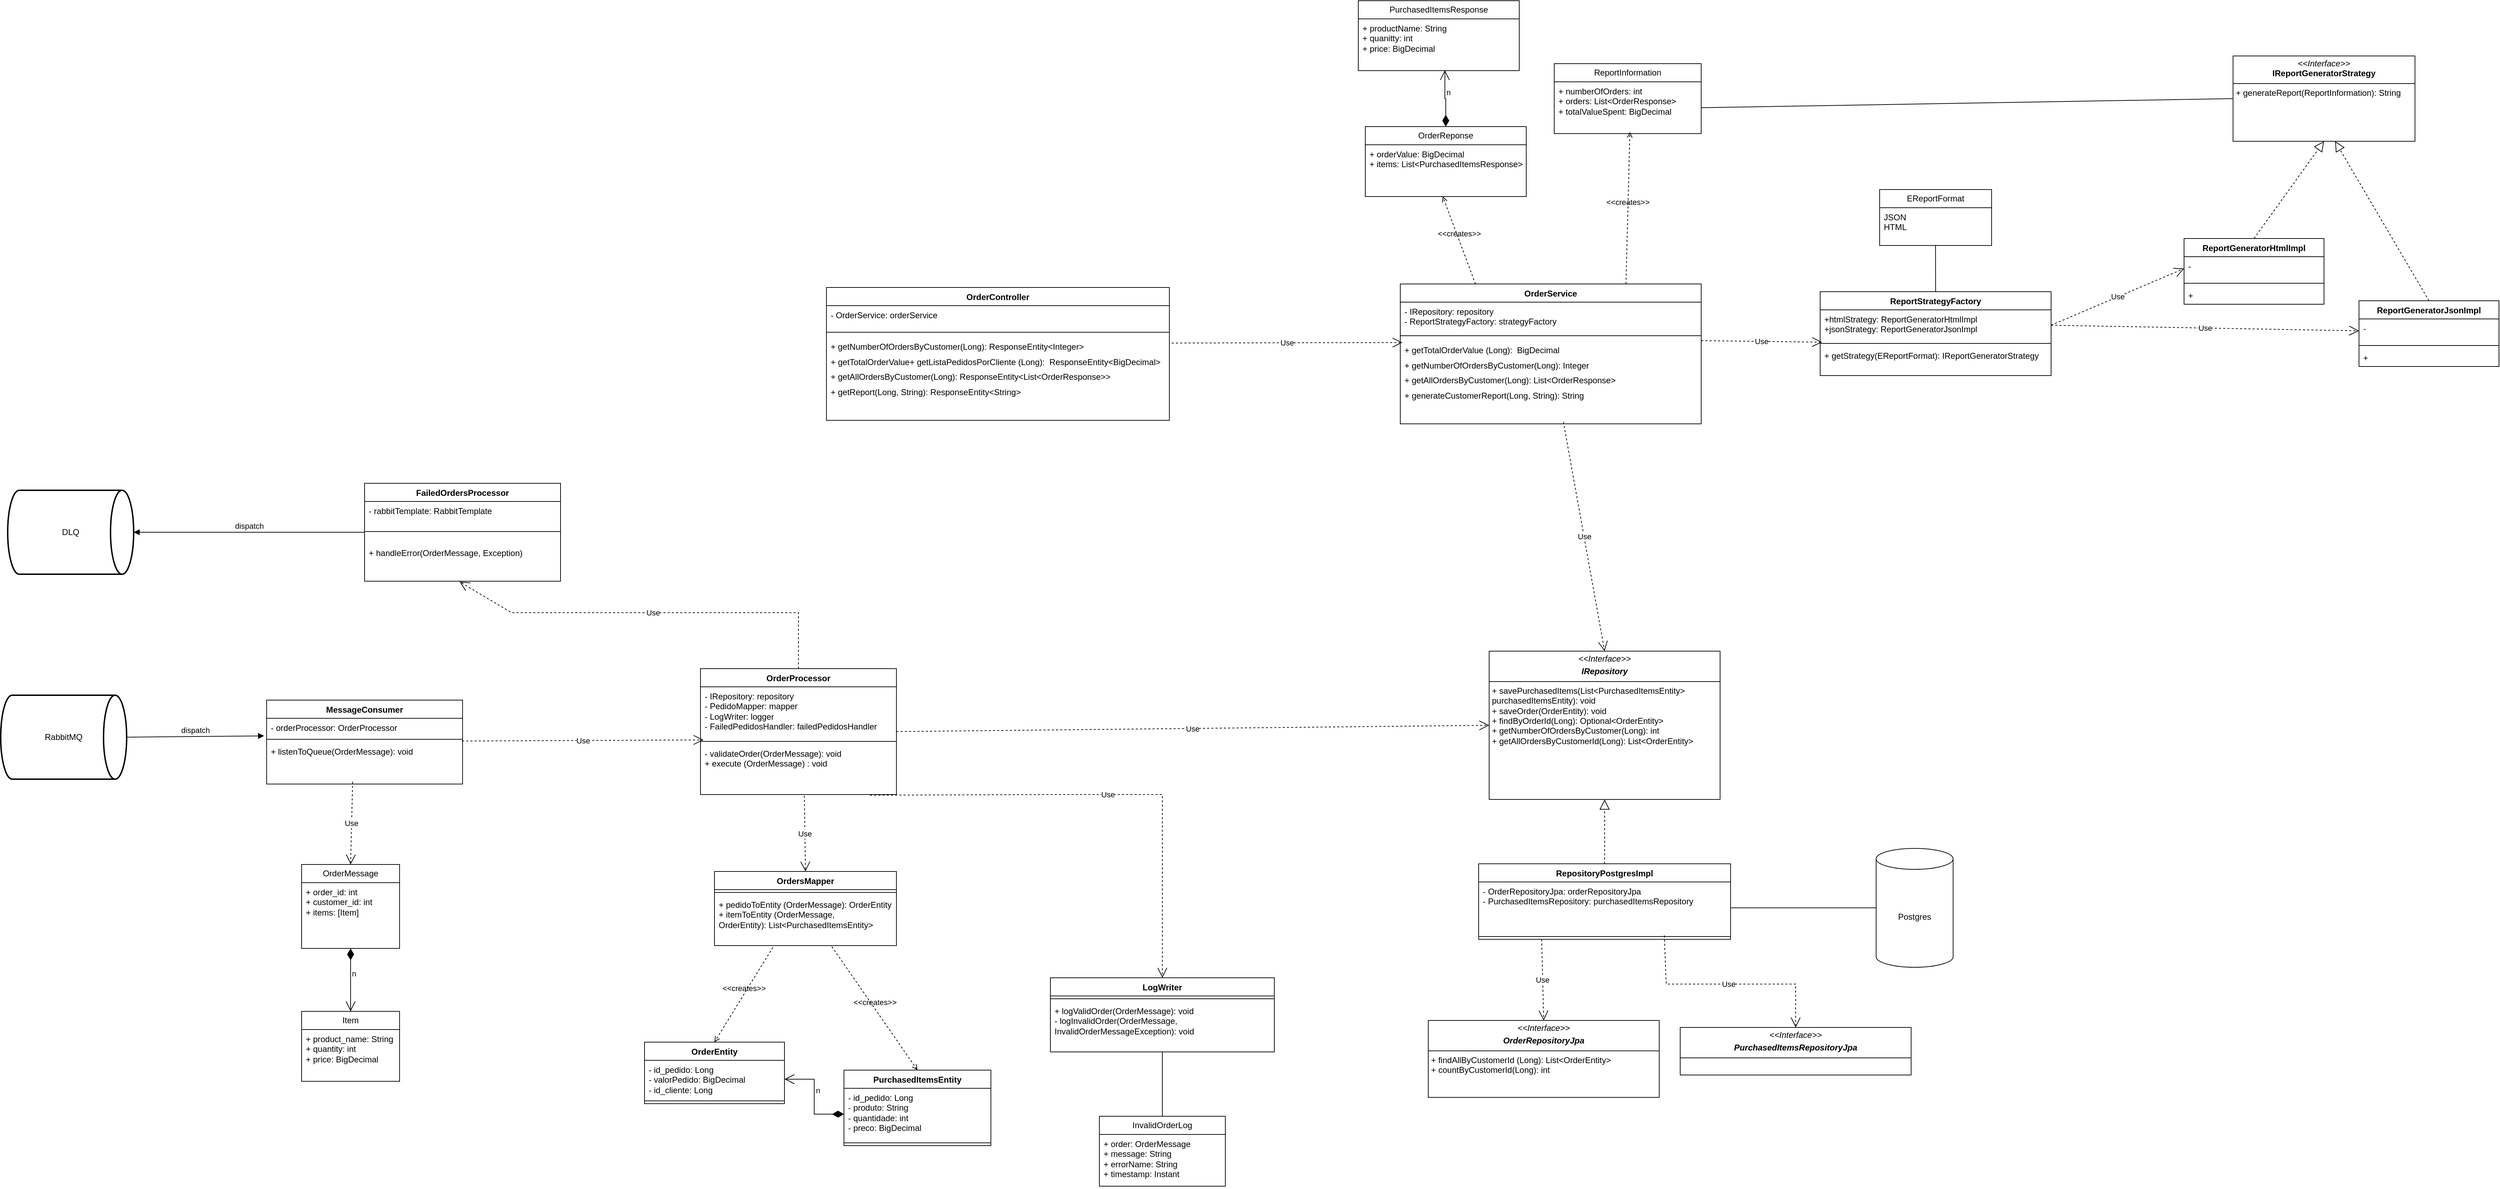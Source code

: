 <mxfile version="28.2.7">
  <diagram name="Page-1" id="ymwxbL_7wRg9WtKDLR_7">
    <mxGraphModel dx="2670" dy="2169" grid="1" gridSize="10" guides="1" tooltips="1" connect="1" arrows="1" fold="1" page="1" pageScale="1" pageWidth="850" pageHeight="1100" math="0" shadow="0">
      <root>
        <mxCell id="0" />
        <mxCell id="1" parent="0" />
        <mxCell id="J_4AB-iZqQTBYVZot05w-1" value="RabbitMQ" style="strokeWidth=2;html=1;shape=mxgraph.flowchart.direct_data;whiteSpace=wrap;" vertex="1" parent="1">
          <mxGeometry x="-230" y="103" width="180" height="120" as="geometry" />
        </mxCell>
        <mxCell id="J_4AB-iZqQTBYVZot05w-2" value="Postgres" style="shape=cylinder3;whiteSpace=wrap;html=1;boundedLbl=1;backgroundOutline=1;size=15;" vertex="1" parent="1">
          <mxGeometry x="2450" y="322" width="110" height="170" as="geometry" />
        </mxCell>
        <mxCell id="J_4AB-iZqQTBYVZot05w-3" value="MessageConsumer" style="swimlane;fontStyle=1;align=center;verticalAlign=top;childLayout=stackLayout;horizontal=1;startSize=26;horizontalStack=0;resizeParent=1;resizeParentMax=0;resizeLast=0;collapsible=1;marginBottom=0;whiteSpace=wrap;html=1;" vertex="1" parent="1">
          <mxGeometry x="150" y="110" width="280" height="120" as="geometry" />
        </mxCell>
        <mxCell id="J_4AB-iZqQTBYVZot05w-4" value="- orderProcessor: OrderProcessor" style="text;strokeColor=none;fillColor=none;align=left;verticalAlign=top;spacingLeft=4;spacingRight=4;overflow=hidden;rotatable=0;points=[[0,0.5],[1,0.5]];portConstraint=eastwest;whiteSpace=wrap;html=1;" vertex="1" parent="J_4AB-iZqQTBYVZot05w-3">
          <mxGeometry y="26" width="280" height="26" as="geometry" />
        </mxCell>
        <mxCell id="J_4AB-iZqQTBYVZot05w-5" value="" style="line;strokeWidth=1;fillColor=none;align=left;verticalAlign=middle;spacingTop=-1;spacingLeft=3;spacingRight=3;rotatable=0;labelPosition=right;points=[];portConstraint=eastwest;strokeColor=inherit;" vertex="1" parent="J_4AB-iZqQTBYVZot05w-3">
          <mxGeometry y="52" width="280" height="8" as="geometry" />
        </mxCell>
        <mxCell id="J_4AB-iZqQTBYVZot05w-6" value="&lt;div&gt;+ listenToQueue(Order&lt;span style=&quot;background-color: transparent; color: light-dark(rgb(0, 0, 0), rgb(255, 255, 255));&quot;&gt;Message&lt;/span&gt;&lt;span style=&quot;background-color: transparent; color: light-dark(rgb(0, 0, 0), rgb(255, 255, 255));&quot;&gt;): void&lt;/span&gt;&lt;/div&gt;" style="text;strokeColor=none;fillColor=none;align=left;verticalAlign=top;spacingLeft=4;spacingRight=4;overflow=hidden;rotatable=0;points=[[0,0.5],[1,0.5]];portConstraint=eastwest;whiteSpace=wrap;html=1;" vertex="1" parent="J_4AB-iZqQTBYVZot05w-3">
          <mxGeometry y="60" width="280" height="60" as="geometry" />
        </mxCell>
        <mxCell id="J_4AB-iZqQTBYVZot05w-7" value="OrderService" style="swimlane;fontStyle=1;align=center;verticalAlign=top;childLayout=stackLayout;horizontal=1;startSize=26;horizontalStack=0;resizeParent=1;resizeParentMax=0;resizeLast=0;collapsible=1;marginBottom=0;whiteSpace=wrap;html=1;" vertex="1" parent="1">
          <mxGeometry x="1770" y="-485" width="430" height="200" as="geometry" />
        </mxCell>
        <mxCell id="J_4AB-iZqQTBYVZot05w-8" value="- IRepository: repository&lt;div&gt;- ReportStrategyFactory: strategyFactory&lt;span style=&quot;background-color: transparent; color: light-dark(rgb(0, 0, 0), rgb(255, 255, 255));&quot;&gt;&amp;nbsp;&lt;/span&gt;&lt;/div&gt;" style="text;strokeColor=none;fillColor=none;align=left;verticalAlign=top;spacingLeft=4;spacingRight=4;overflow=hidden;rotatable=0;points=[[0,0.5],[1,0.5]];portConstraint=eastwest;whiteSpace=wrap;html=1;" vertex="1" parent="J_4AB-iZqQTBYVZot05w-7">
          <mxGeometry y="26" width="430" height="44" as="geometry" />
        </mxCell>
        <mxCell id="J_4AB-iZqQTBYVZot05w-9" value="" style="line;strokeWidth=1;fillColor=none;align=left;verticalAlign=middle;spacingTop=-1;spacingLeft=3;spacingRight=3;rotatable=0;labelPosition=right;points=[];portConstraint=eastwest;strokeColor=inherit;" vertex="1" parent="J_4AB-iZqQTBYVZot05w-7">
          <mxGeometry y="70" width="430" height="8" as="geometry" />
        </mxCell>
        <mxCell id="J_4AB-iZqQTBYVZot05w-10" value="&lt;div style=&quot;line-height: 180%;&quot;&gt;&lt;div&gt;&lt;span style=&quot;background-color: initial;&quot;&gt;+ getTotalOrderValue&amp;nbsp;&lt;/span&gt;&lt;span style=&quot;color: light-dark(rgb(0, 0, 0), rgb(255, 255, 255)); background-color: transparent;&quot;&gt;(Long):&amp;nbsp;&amp;nbsp;&lt;/span&gt;&lt;span style=&quot;background-color: initial;&quot;&gt;BigDecimal&lt;/span&gt;&lt;span style=&quot;background-color: initial;&quot;&gt;&lt;/span&gt;&lt;/div&gt;&lt;div&gt;&lt;span style=&quot;background-color: initial;&quot;&gt;+ getNumberOfOrdersByCustomer(Long):&amp;nbsp;&lt;/span&gt;&lt;span style=&quot;background-color: initial;&quot;&gt;Integer&lt;/span&gt;&lt;span style=&quot;background-color: initial;&quot;&gt;&amp;nbsp;&lt;/span&gt;&lt;/div&gt;&lt;div&gt;&lt;span style=&quot;background-color: initial;&quot;&gt;+&amp;nbsp;&lt;/span&gt;&lt;span style=&quot;background-color: initial;&quot;&gt;getAllOrdersByCustomer(Long):&amp;nbsp;&lt;/span&gt;&lt;span style=&quot;background-color: initial;&quot;&gt;List&amp;lt;OrderResponse&amp;gt;&lt;/span&gt;&lt;/div&gt;&lt;div&gt;&lt;span style=&quot;background-color: initial;&quot;&gt;+&amp;nbsp;&lt;/span&gt;&lt;span style=&quot;background-color: initial;&quot;&gt;generateCustomerReport(Long, String):&amp;nbsp;&lt;/span&gt;&lt;span style=&quot;background-color: initial;&quot;&gt;String&lt;/span&gt;&lt;span style=&quot;background-color: initial;&quot;&gt;&amp;nbsp;&lt;/span&gt;&lt;/div&gt;&lt;/div&gt;" style="text;strokeColor=none;fillColor=none;align=left;verticalAlign=top;spacingLeft=4;spacingRight=4;overflow=hidden;rotatable=0;points=[[0,0.5],[1,0.5]];portConstraint=eastwest;whiteSpace=wrap;html=1;" vertex="1" parent="J_4AB-iZqQTBYVZot05w-7">
          <mxGeometry y="78" width="430" height="122" as="geometry" />
        </mxCell>
        <mxCell id="J_4AB-iZqQTBYVZot05w-11" value="&lt;b style=&quot;color: light-dark(rgb(0, 0, 0), rgb(255, 255, 255)); background-color: transparent;&quot;&gt;ReportGeneratorHtml&lt;/b&gt;Impl" style="swimlane;fontStyle=1;align=center;verticalAlign=top;childLayout=stackLayout;horizontal=1;startSize=26;horizontalStack=0;resizeParent=1;resizeParentMax=0;resizeLast=0;collapsible=1;marginBottom=0;whiteSpace=wrap;html=1;" vertex="1" parent="1">
          <mxGeometry x="2890" y="-550" width="200" height="94" as="geometry" />
        </mxCell>
        <mxCell id="J_4AB-iZqQTBYVZot05w-12" value="-" style="text;strokeColor=none;fillColor=none;align=left;verticalAlign=top;spacingLeft=4;spacingRight=4;overflow=hidden;rotatable=0;points=[[0,0.5],[1,0.5]];portConstraint=eastwest;whiteSpace=wrap;html=1;" vertex="1" parent="J_4AB-iZqQTBYVZot05w-11">
          <mxGeometry y="26" width="200" height="34" as="geometry" />
        </mxCell>
        <mxCell id="J_4AB-iZqQTBYVZot05w-13" value="" style="line;strokeWidth=1;fillColor=none;align=left;verticalAlign=middle;spacingTop=-1;spacingLeft=3;spacingRight=3;rotatable=0;labelPosition=right;points=[];portConstraint=eastwest;strokeColor=inherit;" vertex="1" parent="J_4AB-iZqQTBYVZot05w-11">
          <mxGeometry y="60" width="200" height="8" as="geometry" />
        </mxCell>
        <mxCell id="J_4AB-iZqQTBYVZot05w-14" value="+&amp;nbsp;" style="text;strokeColor=none;fillColor=none;align=left;verticalAlign=top;spacingLeft=4;spacingRight=4;overflow=hidden;rotatable=0;points=[[0,0.5],[1,0.5]];portConstraint=eastwest;whiteSpace=wrap;html=1;" vertex="1" parent="J_4AB-iZqQTBYVZot05w-11">
          <mxGeometry y="68" width="200" height="26" as="geometry" />
        </mxCell>
        <mxCell id="J_4AB-iZqQTBYVZot05w-15" value="&lt;p style=&quot;margin:0px;margin-top:4px;text-align:center;&quot;&gt;&lt;i&gt;&amp;lt;&amp;lt;Interface&amp;gt;&amp;gt;&lt;/i&gt;&lt;br&gt;&lt;b&gt;I&lt;/b&gt;&lt;b style=&quot;background-color: transparent; color: light-dark(rgb(0, 0, 0), rgb(255, 255, 255));&quot;&gt;ReportGenerator&lt;/b&gt;&lt;b style=&quot;background-color: transparent; color: light-dark(rgb(0, 0, 0), rgb(255, 255, 255));&quot;&gt;Strategy&lt;/b&gt;&lt;/p&gt;&lt;hr size=&quot;1&quot; style=&quot;border-style:solid;&quot;&gt;&lt;p style=&quot;margin:0px;margin-left:4px;&quot;&gt;&lt;/p&gt;&lt;p style=&quot;margin:0px;margin-left:4px;&quot;&gt;+ generateReport(ReportInformation): String&lt;br&gt;&lt;/p&gt;" style="verticalAlign=top;align=left;overflow=fill;html=1;whiteSpace=wrap;" vertex="1" parent="1">
          <mxGeometry x="2960" y="-811" width="260" height="122" as="geometry" />
        </mxCell>
        <mxCell id="J_4AB-iZqQTBYVZot05w-16" value="&lt;span style=&quot;text-align: left;&quot;&gt;OrderMessage&lt;/span&gt;" style="swimlane;fontStyle=0;childLayout=stackLayout;horizontal=1;startSize=26;fillColor=none;horizontalStack=0;resizeParent=1;resizeParentMax=0;resizeLast=0;collapsible=1;marginBottom=0;whiteSpace=wrap;html=1;" vertex="1" parent="1">
          <mxGeometry x="200" y="345" width="140" height="120" as="geometry" />
        </mxCell>
        <mxCell id="J_4AB-iZqQTBYVZot05w-17" value="+ order_id: int&lt;div&gt;+ customer_id: int&lt;/div&gt;&lt;div&gt;+ items: [Item]&lt;/div&gt;" style="text;strokeColor=none;fillColor=none;align=left;verticalAlign=top;spacingLeft=4;spacingRight=4;overflow=hidden;rotatable=0;points=[[0,0.5],[1,0.5]];portConstraint=eastwest;whiteSpace=wrap;html=1;" vertex="1" parent="J_4AB-iZqQTBYVZot05w-16">
          <mxGeometry y="26" width="140" height="94" as="geometry" />
        </mxCell>
        <mxCell id="J_4AB-iZqQTBYVZot05w-18" value="Item" style="swimlane;fontStyle=0;childLayout=stackLayout;horizontal=1;startSize=26;fillColor=none;horizontalStack=0;resizeParent=1;resizeParentMax=0;resizeLast=0;collapsible=1;marginBottom=0;whiteSpace=wrap;html=1;" vertex="1" parent="1">
          <mxGeometry x="200" y="555" width="140" height="100" as="geometry" />
        </mxCell>
        <mxCell id="J_4AB-iZqQTBYVZot05w-19" value="+ product_name: String&lt;div&gt;+ quantity: int&lt;/div&gt;&lt;div&gt;+ price: BigDecimal&lt;/div&gt;" style="text;strokeColor=none;fillColor=none;align=left;verticalAlign=top;spacingLeft=4;spacingRight=4;overflow=hidden;rotatable=0;points=[[0,0.5],[1,0.5]];portConstraint=eastwest;whiteSpace=wrap;html=1;" vertex="1" parent="J_4AB-iZqQTBYVZot05w-18">
          <mxGeometry y="26" width="140" height="74" as="geometry" />
        </mxCell>
        <mxCell id="J_4AB-iZqQTBYVZot05w-20" value="n" style="endArrow=open;html=1;endSize=12;startArrow=diamondThin;startSize=14;startFill=1;align=left;verticalAlign=bottom;rounded=0;entryX=0.5;entryY=0;entryDx=0;entryDy=0;" edge="1" parent="1" source="J_4AB-iZqQTBYVZot05w-17" target="J_4AB-iZqQTBYVZot05w-18">
          <mxGeometry relative="1" as="geometry">
            <mxPoint x="-30" y="385" as="sourcePoint" />
            <mxPoint x="130" y="385" as="targetPoint" />
          </mxGeometry>
        </mxCell>
        <mxCell id="J_4AB-iZqQTBYVZot05w-21" value="dispatch" style="html=1;verticalAlign=bottom;endArrow=block;curved=0;rounded=0;exitX=1;exitY=0.5;exitDx=0;exitDy=0;exitPerimeter=0;entryX=-0.013;entryY=0.966;entryDx=0;entryDy=0;entryPerimeter=0;" edge="1" parent="1" source="J_4AB-iZqQTBYVZot05w-1" target="J_4AB-iZqQTBYVZot05w-4">
          <mxGeometry width="80" relative="1" as="geometry">
            <mxPoint x="50" y="165" as="sourcePoint" />
            <mxPoint x="130" y="165" as="targetPoint" />
          </mxGeometry>
        </mxCell>
        <mxCell id="J_4AB-iZqQTBYVZot05w-22" value="Use" style="endArrow=open;endSize=12;dashed=1;html=1;rounded=0;exitX=0.439;exitY=0.942;exitDx=0;exitDy=0;exitPerimeter=0;entryX=0.5;entryY=0;entryDx=0;entryDy=0;" edge="1" parent="1" source="J_4AB-iZqQTBYVZot05w-6" target="J_4AB-iZqQTBYVZot05w-16">
          <mxGeometry width="160" relative="1" as="geometry">
            <mxPoint x="290" y="275" as="sourcePoint" />
            <mxPoint x="450" y="275" as="targetPoint" />
          </mxGeometry>
        </mxCell>
        <mxCell id="J_4AB-iZqQTBYVZot05w-23" value="OrderProcessor" style="swimlane;fontStyle=1;align=center;verticalAlign=top;childLayout=stackLayout;horizontal=1;startSize=26;horizontalStack=0;resizeParent=1;resizeParentMax=0;resizeLast=0;collapsible=1;marginBottom=0;whiteSpace=wrap;html=1;" vertex="1" parent="1">
          <mxGeometry x="770" y="65" width="280" height="180" as="geometry" />
        </mxCell>
        <mxCell id="J_4AB-iZqQTBYVZot05w-24" value="- IRepository: repository&lt;div&gt;- PedidoMapper: mapper&lt;/div&gt;&lt;div&gt;- LogWriter: logger&lt;/div&gt;&lt;div&gt;-&amp;nbsp;&lt;span style=&quot;text-align: center; background-color: transparent; color: light-dark(rgb(0, 0, 0), rgb(255, 255, 255));&quot;&gt;FailedPedidosHandler: f&lt;/span&gt;&lt;span style=&quot;text-align: center; background-color: transparent; color: light-dark(rgb(0, 0, 0), rgb(255, 255, 255));&quot;&gt;ailedPedidosHandler&lt;/span&gt;&lt;/div&gt;" style="text;strokeColor=none;fillColor=none;align=left;verticalAlign=top;spacingLeft=4;spacingRight=4;overflow=hidden;rotatable=0;points=[[0,0.5],[1,0.5]];portConstraint=eastwest;whiteSpace=wrap;html=1;" vertex="1" parent="J_4AB-iZqQTBYVZot05w-23">
          <mxGeometry y="26" width="280" height="74" as="geometry" />
        </mxCell>
        <mxCell id="J_4AB-iZqQTBYVZot05w-25" value="" style="line;strokeWidth=1;fillColor=none;align=left;verticalAlign=middle;spacingTop=-1;spacingLeft=3;spacingRight=3;rotatable=0;labelPosition=right;points=[];portConstraint=eastwest;strokeColor=inherit;" vertex="1" parent="J_4AB-iZqQTBYVZot05w-23">
          <mxGeometry y="100" width="280" height="8" as="geometry" />
        </mxCell>
        <mxCell id="J_4AB-iZqQTBYVZot05w-26" value="&lt;div&gt;&lt;span style=&quot;background-color: initial;&quot;&gt;- validateOrder(OrderMessage): void&lt;/span&gt;&lt;/div&gt;&lt;div&gt;&lt;span style=&quot;background-color: initial;&quot;&gt;+ execute (&lt;/span&gt;Order&lt;span style=&quot;color: light-dark(rgb(0, 0, 0), rgb(255, 255, 255)); background-color: transparent;&quot;&gt;Message&lt;/span&gt;&lt;span style=&quot;background-color: initial;&quot;&gt;) : void&lt;/span&gt;&lt;br&gt;&lt;/div&gt;" style="text;strokeColor=none;fillColor=none;align=left;verticalAlign=top;spacingLeft=4;spacingRight=4;overflow=hidden;rotatable=0;points=[[0,0.5],[1,0.5]];portConstraint=eastwest;whiteSpace=wrap;html=1;" vertex="1" parent="J_4AB-iZqQTBYVZot05w-23">
          <mxGeometry y="108" width="280" height="72" as="geometry" />
        </mxCell>
        <mxCell id="J_4AB-iZqQTBYVZot05w-27" value="Use" style="endArrow=open;endSize=12;dashed=1;html=1;rounded=0;exitX=0.997;exitY=-0.025;exitDx=0;exitDy=0;exitPerimeter=0;entryX=0.015;entryY=0.239;entryDx=0;entryDy=0;entryPerimeter=0;" edge="1" parent="1" source="J_4AB-iZqQTBYVZot05w-6" target="J_4AB-iZqQTBYVZot05w-25">
          <mxGeometry width="160" relative="1" as="geometry">
            <mxPoint x="670" y="175" as="sourcePoint" />
            <mxPoint x="820" y="175" as="targetPoint" />
          </mxGeometry>
        </mxCell>
        <mxCell id="J_4AB-iZqQTBYVZot05w-28" value="" style="endArrow=none;html=1;rounded=0;exitX=1;exitY=0.5;exitDx=0;exitDy=0;entryX=0;entryY=0.5;entryDx=0;entryDy=0;entryPerimeter=0;" edge="1" parent="1" source="J_4AB-iZqQTBYVZot05w-32" target="J_4AB-iZqQTBYVZot05w-2">
          <mxGeometry width="50" height="50" relative="1" as="geometry">
            <mxPoint x="2227.0" y="406" as="sourcePoint" />
            <mxPoint x="2190" y="396" as="targetPoint" />
          </mxGeometry>
        </mxCell>
        <mxCell id="J_4AB-iZqQTBYVZot05w-29" value="Use" style="endArrow=open;endSize=12;dashed=1;html=1;rounded=0;exitX=1;exitY=0.5;exitDx=0;exitDy=0;entryX=0;entryY=0.5;entryDx=0;entryDy=0;" edge="1" parent="1" source="J_4AB-iZqQTBYVZot05w-23" target="J_4AB-iZqQTBYVZot05w-76">
          <mxGeometry width="160" relative="1" as="geometry">
            <mxPoint x="1070" y="251.632" as="sourcePoint" />
            <mxPoint x="1290" y="270" as="targetPoint" />
          </mxGeometry>
        </mxCell>
        <mxCell id="J_4AB-iZqQTBYVZot05w-30" value="" style="endArrow=block;dashed=1;endFill=0;endSize=12;html=1;rounded=0;exitX=0.5;exitY=0;exitDx=0;exitDy=0;entryX=0.5;entryY=1;entryDx=0;entryDy=0;" edge="1" parent="1" source="J_4AB-iZqQTBYVZot05w-31" target="J_4AB-iZqQTBYVZot05w-76">
          <mxGeometry width="160" relative="1" as="geometry">
            <mxPoint x="2030" y="266" as="sourcePoint" />
            <mxPoint x="2190" y="266" as="targetPoint" />
          </mxGeometry>
        </mxCell>
        <mxCell id="J_4AB-iZqQTBYVZot05w-31" value="RepositoryPostgresImpl" style="swimlane;fontStyle=1;align=center;verticalAlign=top;childLayout=stackLayout;horizontal=1;startSize=26;horizontalStack=0;resizeParent=1;resizeParentMax=0;resizeLast=0;collapsible=1;marginBottom=0;whiteSpace=wrap;html=1;" vertex="1" parent="1">
          <mxGeometry x="1882" y="344" width="360" height="108" as="geometry" />
        </mxCell>
        <mxCell id="J_4AB-iZqQTBYVZot05w-32" value="- OrderRepositoryJpa: orderRepositoryJpa&lt;div&gt;- PurchasedItemsRepository: p&lt;span style=&quot;background-color: initial;&quot;&gt;urchasedItemsRepository&lt;/span&gt;&lt;/div&gt;" style="text;strokeColor=none;fillColor=none;align=left;verticalAlign=top;spacingLeft=4;spacingRight=4;overflow=hidden;rotatable=0;points=[[0,0.5],[1,0.5]];portConstraint=eastwest;whiteSpace=wrap;html=1;" vertex="1" parent="J_4AB-iZqQTBYVZot05w-31">
          <mxGeometry y="26" width="360" height="74" as="geometry" />
        </mxCell>
        <mxCell id="J_4AB-iZqQTBYVZot05w-33" value="" style="line;strokeWidth=1;fillColor=none;align=left;verticalAlign=middle;spacingTop=-1;spacingLeft=3;spacingRight=3;rotatable=0;labelPosition=right;points=[];portConstraint=eastwest;strokeColor=inherit;" vertex="1" parent="J_4AB-iZqQTBYVZot05w-31">
          <mxGeometry y="100" width="360" height="8" as="geometry" />
        </mxCell>
        <mxCell id="J_4AB-iZqQTBYVZot05w-34" value="OrderEntity" style="swimlane;fontStyle=1;align=center;verticalAlign=top;childLayout=stackLayout;horizontal=1;startSize=26;horizontalStack=0;resizeParent=1;resizeParentMax=0;resizeLast=0;collapsible=1;marginBottom=0;whiteSpace=wrap;html=1;" vertex="1" parent="1">
          <mxGeometry x="690" y="599" width="200" height="88" as="geometry" />
        </mxCell>
        <mxCell id="J_4AB-iZqQTBYVZot05w-35" value="- id_pedido: Long&lt;div&gt;- valorPedido: BigDecimal&lt;/div&gt;&lt;div&gt;- id_cliente: Long&amp;nbsp;&lt;/div&gt;" style="text;strokeColor=none;fillColor=none;align=left;verticalAlign=top;spacingLeft=4;spacingRight=4;overflow=hidden;rotatable=0;points=[[0,0.5],[1,0.5]];portConstraint=eastwest;whiteSpace=wrap;html=1;" vertex="1" parent="J_4AB-iZqQTBYVZot05w-34">
          <mxGeometry y="26" width="200" height="54" as="geometry" />
        </mxCell>
        <mxCell id="J_4AB-iZqQTBYVZot05w-36" value="" style="line;strokeWidth=1;fillColor=none;align=left;verticalAlign=middle;spacingTop=-1;spacingLeft=3;spacingRight=3;rotatable=0;labelPosition=right;points=[];portConstraint=eastwest;strokeColor=inherit;" vertex="1" parent="J_4AB-iZqQTBYVZot05w-34">
          <mxGeometry y="80" width="200" height="8" as="geometry" />
        </mxCell>
        <mxCell id="J_4AB-iZqQTBYVZot05w-37" value="PurchasedItemsEntity" style="swimlane;fontStyle=1;align=center;verticalAlign=top;childLayout=stackLayout;horizontal=1;startSize=26;horizontalStack=0;resizeParent=1;resizeParentMax=0;resizeLast=0;collapsible=1;marginBottom=0;whiteSpace=wrap;html=1;" vertex="1" parent="1">
          <mxGeometry x="975" y="639" width="210" height="108" as="geometry" />
        </mxCell>
        <mxCell id="J_4AB-iZqQTBYVZot05w-38" value="- id_pedido: Long&lt;div&gt;- produto: String&lt;/div&gt;&lt;div&gt;- quantidade: int&lt;/div&gt;&lt;div&gt;- preco: BigDecimal&lt;/div&gt;" style="text;strokeColor=none;fillColor=none;align=left;verticalAlign=top;spacingLeft=4;spacingRight=4;overflow=hidden;rotatable=0;points=[[0,0.5],[1,0.5]];portConstraint=eastwest;whiteSpace=wrap;html=1;" vertex="1" parent="J_4AB-iZqQTBYVZot05w-37">
          <mxGeometry y="26" width="210" height="74" as="geometry" />
        </mxCell>
        <mxCell id="J_4AB-iZqQTBYVZot05w-39" value="" style="line;strokeWidth=1;fillColor=none;align=left;verticalAlign=middle;spacingTop=-1;spacingLeft=3;spacingRight=3;rotatable=0;labelPosition=right;points=[];portConstraint=eastwest;strokeColor=inherit;" vertex="1" parent="J_4AB-iZqQTBYVZot05w-37">
          <mxGeometry y="100" width="210" height="8" as="geometry" />
        </mxCell>
        <mxCell id="J_4AB-iZqQTBYVZot05w-40" value="OrderController" style="swimlane;fontStyle=1;align=center;verticalAlign=top;childLayout=stackLayout;horizontal=1;startSize=26;horizontalStack=0;resizeParent=1;resizeParentMax=0;resizeLast=0;collapsible=1;marginBottom=0;whiteSpace=wrap;html=1;" vertex="1" parent="1">
          <mxGeometry x="950" y="-480" width="490" height="190" as="geometry" />
        </mxCell>
        <mxCell id="J_4AB-iZqQTBYVZot05w-41" value="- OrderService: orderService" style="text;strokeColor=none;fillColor=none;align=left;verticalAlign=top;spacingLeft=4;spacingRight=4;overflow=hidden;rotatable=0;points=[[0,0.5],[1,0.5]];portConstraint=eastwest;whiteSpace=wrap;html=1;" vertex="1" parent="J_4AB-iZqQTBYVZot05w-40">
          <mxGeometry y="26" width="490" height="34" as="geometry" />
        </mxCell>
        <mxCell id="J_4AB-iZqQTBYVZot05w-42" value="" style="line;strokeWidth=1;fillColor=none;align=left;verticalAlign=middle;spacingTop=-1;spacingLeft=3;spacingRight=3;rotatable=0;labelPosition=right;points=[];portConstraint=eastwest;strokeColor=inherit;" vertex="1" parent="J_4AB-iZqQTBYVZot05w-40">
          <mxGeometry y="60" width="490" height="8" as="geometry" />
        </mxCell>
        <mxCell id="J_4AB-iZqQTBYVZot05w-43" value="&lt;div style=&quot;line-height: 180%;&quot;&gt;&lt;div&gt;&lt;span style=&quot;background-color: initial;&quot;&gt;+ getNumberOfOrdersByCustomer(Long):&amp;nbsp;&lt;/span&gt;&lt;span style=&quot;background-color: initial;&quot;&gt;ResponseEntity&amp;lt;Integer&amp;gt;&lt;/span&gt;&lt;span style=&quot;background-color: initial;&quot;&gt;&amp;nbsp;&lt;/span&gt;&lt;/div&gt;&lt;div&gt;&lt;span style=&quot;background-color: initial;&quot;&gt;+ getTotalOrderValue&lt;/span&gt;&lt;span style=&quot;background-color: transparent; color: light-dark(rgb(0, 0, 0), rgb(255, 255, 255));&quot;&gt;+ get&lt;/span&gt;&lt;span style=&quot;background-color: transparent; color: light-dark(rgb(0, 0, 0), rgb(255, 255, 255));&quot;&gt;ListaPedidosPorCliente (Long):&amp;nbsp;&amp;nbsp;&lt;/span&gt;&lt;span style=&quot;background-color: initial;&quot;&gt;ResponseEntity&amp;lt;BigDecimal&amp;gt;&lt;/span&gt;&lt;span style=&quot;background-color: initial;&quot;&gt;&amp;nbsp;&lt;/span&gt;&lt;br&gt;&lt;/div&gt;&lt;div&gt;&lt;span style=&quot;background-color: initial;&quot;&gt;+&amp;nbsp;&lt;/span&gt;&lt;span style=&quot;background-color: initial;&quot;&gt;getAllOrdersByCustomer(Long):&amp;nbsp;&lt;/span&gt;&lt;span style=&quot;background-color: initial;&quot;&gt;ResponseEntity&amp;lt;List&amp;lt;OrderResponse&amp;gt;&amp;gt;&lt;/span&gt;&lt;/div&gt;&lt;div&gt;&lt;span style=&quot;background-color: initial;&quot;&gt;+&amp;nbsp;&lt;/span&gt;&lt;span style=&quot;background-color: initial;&quot;&gt;getReport(Long, String):&amp;nbsp;&lt;/span&gt;&lt;span style=&quot;background-color: initial;&quot;&gt;ResponseEntity&amp;lt;String&amp;gt;&lt;/span&gt;&lt;span style=&quot;background-color: initial;&quot;&gt;&amp;nbsp;&lt;/span&gt;&lt;/div&gt;&lt;/div&gt;" style="text;strokeColor=none;fillColor=none;align=left;verticalAlign=top;spacingLeft=4;spacingRight=4;overflow=hidden;rotatable=0;points=[[0,0.5],[1,0.5]];portConstraint=eastwest;whiteSpace=wrap;html=1;" vertex="1" parent="J_4AB-iZqQTBYVZot05w-40">
          <mxGeometry y="68" width="490" height="122" as="geometry" />
        </mxCell>
        <mxCell id="J_4AB-iZqQTBYVZot05w-44" value="Use" style="endArrow=open;endSize=12;dashed=1;html=1;rounded=0;exitX=0.542;exitY=0.976;exitDx=0;exitDy=0;exitPerimeter=0;entryX=0.5;entryY=0;entryDx=0;entryDy=0;" edge="1" parent="1" source="J_4AB-iZqQTBYVZot05w-10" target="J_4AB-iZqQTBYVZot05w-76">
          <mxGeometry width="160" relative="1" as="geometry">
            <mxPoint x="1880" y="-63" as="sourcePoint" />
            <mxPoint x="2580" y="550" as="targetPoint" />
          </mxGeometry>
        </mxCell>
        <mxCell id="J_4AB-iZqQTBYVZot05w-45" value="OrderReponse" style="swimlane;fontStyle=0;childLayout=stackLayout;horizontal=1;startSize=26;fillColor=none;horizontalStack=0;resizeParent=1;resizeParentMax=0;resizeLast=0;collapsible=1;marginBottom=0;whiteSpace=wrap;html=1;" vertex="1" parent="1">
          <mxGeometry x="1720" y="-710" width="230" height="100" as="geometry" />
        </mxCell>
        <mxCell id="J_4AB-iZqQTBYVZot05w-46" value="&lt;div&gt;+ orderValue: BigDecimal&lt;/div&gt;&lt;div&gt;+ items: List&amp;lt;PurchasedItemsResponse&amp;gt;&lt;/div&gt;" style="text;strokeColor=none;fillColor=none;align=left;verticalAlign=top;spacingLeft=4;spacingRight=4;overflow=hidden;rotatable=0;points=[[0,0.5],[1,0.5]];portConstraint=eastwest;whiteSpace=wrap;html=1;" vertex="1" parent="J_4AB-iZqQTBYVZot05w-45">
          <mxGeometry y="26" width="230" height="74" as="geometry" />
        </mxCell>
        <mxCell id="J_4AB-iZqQTBYVZot05w-47" value="" style="endArrow=block;dashed=1;endFill=0;endSize=12;html=1;rounded=0;exitX=0.5;exitY=0;exitDx=0;exitDy=0;entryX=0.5;entryY=1;entryDx=0;entryDy=0;" edge="1" parent="1" source="J_4AB-iZqQTBYVZot05w-11" target="J_4AB-iZqQTBYVZot05w-15">
          <mxGeometry width="160" relative="1" as="geometry">
            <mxPoint x="2510" y="-169" as="sourcePoint" />
            <mxPoint x="2510" y="-259" as="targetPoint" />
          </mxGeometry>
        </mxCell>
        <mxCell id="J_4AB-iZqQTBYVZot05w-48" value="&lt;b style=&quot;color: light-dark(rgb(0, 0, 0), rgb(255, 255, 255)); background-color: transparent;&quot;&gt;ReportGenerator&lt;/b&gt;JsonImpl" style="swimlane;fontStyle=1;align=center;verticalAlign=top;childLayout=stackLayout;horizontal=1;startSize=26;horizontalStack=0;resizeParent=1;resizeParentMax=0;resizeLast=0;collapsible=1;marginBottom=0;whiteSpace=wrap;html=1;" vertex="1" parent="1">
          <mxGeometry x="3140" y="-461" width="200" height="94" as="geometry" />
        </mxCell>
        <mxCell id="J_4AB-iZqQTBYVZot05w-49" value="-" style="text;strokeColor=none;fillColor=none;align=left;verticalAlign=top;spacingLeft=4;spacingRight=4;overflow=hidden;rotatable=0;points=[[0,0.5],[1,0.5]];portConstraint=eastwest;whiteSpace=wrap;html=1;" vertex="1" parent="J_4AB-iZqQTBYVZot05w-48">
          <mxGeometry y="26" width="200" height="34" as="geometry" />
        </mxCell>
        <mxCell id="J_4AB-iZqQTBYVZot05w-50" value="" style="line;strokeWidth=1;fillColor=none;align=left;verticalAlign=middle;spacingTop=-1;spacingLeft=3;spacingRight=3;rotatable=0;labelPosition=right;points=[];portConstraint=eastwest;strokeColor=inherit;" vertex="1" parent="J_4AB-iZqQTBYVZot05w-48">
          <mxGeometry y="60" width="200" height="8" as="geometry" />
        </mxCell>
        <mxCell id="J_4AB-iZqQTBYVZot05w-51" value="+&amp;nbsp;" style="text;strokeColor=none;fillColor=none;align=left;verticalAlign=top;spacingLeft=4;spacingRight=4;overflow=hidden;rotatable=0;points=[[0,0.5],[1,0.5]];portConstraint=eastwest;whiteSpace=wrap;html=1;" vertex="1" parent="J_4AB-iZqQTBYVZot05w-48">
          <mxGeometry y="68" width="200" height="26" as="geometry" />
        </mxCell>
        <mxCell id="J_4AB-iZqQTBYVZot05w-52" value="" style="endArrow=block;dashed=1;endFill=0;endSize=12;html=1;rounded=0;exitX=0.5;exitY=0;exitDx=0;exitDy=0;entryX=0.561;entryY=1;entryDx=0;entryDy=0;entryPerimeter=0;" edge="1" parent="1" source="J_4AB-iZqQTBYVZot05w-48" target="J_4AB-iZqQTBYVZot05w-15">
          <mxGeometry width="160" relative="1" as="geometry">
            <mxPoint x="3085" y="-501" as="sourcePoint" />
            <mxPoint x="3080" y="-629" as="targetPoint" />
          </mxGeometry>
        </mxCell>
        <mxCell id="J_4AB-iZqQTBYVZot05w-53" value="Use" style="endArrow=open;endSize=12;dashed=1;html=1;rounded=0;entryX=0.007;entryY=0.047;entryDx=0;entryDy=0;exitX=1.007;exitY=0.094;exitDx=0;exitDy=0;exitPerimeter=0;entryPerimeter=0;" edge="1" parent="1" source="J_4AB-iZqQTBYVZot05w-43" target="J_4AB-iZqQTBYVZot05w-10">
          <mxGeometry width="160" relative="1" as="geometry">
            <mxPoint x="1018.74" y="-85.296" as="sourcePoint" />
            <mxPoint x="1930" y="-110" as="targetPoint" />
          </mxGeometry>
        </mxCell>
        <mxCell id="J_4AB-iZqQTBYVZot05w-54" value="&amp;lt;&amp;lt;creates&amp;gt;&amp;gt;" style="endArrow=open;html=1;rounded=0;align=center;verticalAlign=bottom;dashed=1;endFill=0;labelBackgroundColor=none;entryX=0.5;entryY=0;entryDx=0;entryDy=0;exitX=0.645;exitY=1.02;exitDx=0;exitDy=0;exitPerimeter=0;" edge="1" parent="1" source="J_4AB-iZqQTBYVZot05w-63" target="J_4AB-iZqQTBYVZot05w-37">
          <mxGeometry relative="1" as="geometry">
            <mxPoint x="800" y="199" as="sourcePoint" />
            <mxPoint x="850" y="342" as="targetPoint" />
            <Array as="points" />
          </mxGeometry>
        </mxCell>
        <mxCell id="J_4AB-iZqQTBYVZot05w-55" value="" style="resizable=0;html=1;align=center;verticalAlign=top;labelBackgroundColor=none;" connectable="0" vertex="1" parent="J_4AB-iZqQTBYVZot05w-54">
          <mxGeometry relative="1" as="geometry" />
        </mxCell>
        <mxCell id="J_4AB-iZqQTBYVZot05w-56" value="&amp;lt;&amp;lt;creates&amp;gt;&amp;gt;" style="endArrow=open;html=1;rounded=0;align=center;verticalAlign=bottom;dashed=1;endFill=0;labelBackgroundColor=none;entryX=0.5;entryY=0;entryDx=0;entryDy=0;exitX=0.321;exitY=1.035;exitDx=0;exitDy=0;exitPerimeter=0;" edge="1" parent="1" source="J_4AB-iZqQTBYVZot05w-63" target="J_4AB-iZqQTBYVZot05w-34">
          <mxGeometry relative="1" as="geometry">
            <mxPoint x="925" y="332" as="sourcePoint" />
            <mxPoint x="830" y="469" as="targetPoint" />
          </mxGeometry>
        </mxCell>
        <mxCell id="J_4AB-iZqQTBYVZot05w-57" value="" style="resizable=0;html=1;align=center;verticalAlign=top;labelBackgroundColor=none;" connectable="0" vertex="1" parent="J_4AB-iZqQTBYVZot05w-56">
          <mxGeometry relative="1" as="geometry">
            <mxPoint x="110" y="-36" as="offset" />
          </mxGeometry>
        </mxCell>
        <mxCell id="J_4AB-iZqQTBYVZot05w-58" value="&amp;lt;&amp;lt;creates&amp;gt;&amp;gt;" style="endArrow=open;html=1;rounded=0;align=center;verticalAlign=bottom;dashed=1;endFill=0;labelBackgroundColor=none;exitX=0.25;exitY=0;exitDx=0;exitDy=0;entryX=0.481;entryY=0.996;entryDx=0;entryDy=0;entryPerimeter=0;" edge="1" parent="1" source="J_4AB-iZqQTBYVZot05w-7" target="J_4AB-iZqQTBYVZot05w-46">
          <mxGeometry relative="1" as="geometry">
            <mxPoint x="1770" y="-580" as="sourcePoint" />
            <mxPoint x="1990" y="-590" as="targetPoint" />
          </mxGeometry>
        </mxCell>
        <mxCell id="J_4AB-iZqQTBYVZot05w-59" value="" style="resizable=0;html=1;align=center;verticalAlign=top;labelBackgroundColor=none;" connectable="0" vertex="1" parent="J_4AB-iZqQTBYVZot05w-58">
          <mxGeometry relative="1" as="geometry" />
        </mxCell>
        <mxCell id="J_4AB-iZqQTBYVZot05w-60" value="n" style="endArrow=open;html=1;endSize=12;startArrow=diamondThin;startSize=14;startFill=1;edgeStyle=orthogonalEdgeStyle;align=left;verticalAlign=bottom;rounded=0;entryX=1;entryY=0.5;entryDx=0;entryDy=0;exitX=0;exitY=0.5;exitDx=0;exitDy=0;" edge="1" parent="1" source="J_4AB-iZqQTBYVZot05w-38" target="J_4AB-iZqQTBYVZot05w-35">
          <mxGeometry relative="1" as="geometry">
            <mxPoint x="710" y="953.45" as="sourcePoint" />
            <mxPoint x="529.95" y="917.92" as="targetPoint" />
          </mxGeometry>
        </mxCell>
        <mxCell id="J_4AB-iZqQTBYVZot05w-61" value="OrdersMapper" style="swimlane;fontStyle=1;align=center;verticalAlign=top;childLayout=stackLayout;horizontal=1;startSize=26;horizontalStack=0;resizeParent=1;resizeParentMax=0;resizeLast=0;collapsible=1;marginBottom=0;whiteSpace=wrap;html=1;" vertex="1" parent="1">
          <mxGeometry x="790" y="355" width="260" height="106" as="geometry" />
        </mxCell>
        <mxCell id="J_4AB-iZqQTBYVZot05w-62" value="" style="line;strokeWidth=1;fillColor=none;align=left;verticalAlign=middle;spacingTop=-1;spacingLeft=3;spacingRight=3;rotatable=0;labelPosition=right;points=[];portConstraint=eastwest;strokeColor=inherit;" vertex="1" parent="J_4AB-iZqQTBYVZot05w-61">
          <mxGeometry y="26" width="260" height="8" as="geometry" />
        </mxCell>
        <mxCell id="J_4AB-iZqQTBYVZot05w-63" value="+ pedidoToEntity (OrderMessage): OrderEntity&lt;div&gt;+ itemToEntity (OrderMessage, OrderEntity&lt;span style=&quot;background-color: initial;&quot;&gt;):&amp;nbsp;&lt;/span&gt;&lt;span style=&quot;background-color: initial;&quot;&gt;List&amp;lt;&lt;/span&gt;&lt;span style=&quot;background-color: initial; text-align: center;&quot;&gt;PurchasedItemsEntity&lt;/span&gt;&lt;span style=&quot;background-color: initial;&quot;&gt;&amp;gt;&lt;/span&gt;&lt;/div&gt;" style="text;strokeColor=none;fillColor=none;align=left;verticalAlign=top;spacingLeft=4;spacingRight=4;overflow=hidden;rotatable=0;points=[[0,0.5],[1,0.5]];portConstraint=eastwest;whiteSpace=wrap;html=1;" vertex="1" parent="J_4AB-iZqQTBYVZot05w-61">
          <mxGeometry y="34" width="260" height="72" as="geometry" />
        </mxCell>
        <mxCell id="J_4AB-iZqQTBYVZot05w-64" value="Use" style="endArrow=open;endSize=12;dashed=1;html=1;rounded=0;exitX=0.53;exitY=1.022;exitDx=0;exitDy=0;exitPerimeter=0;entryX=0.5;entryY=0;entryDx=0;entryDy=0;" edge="1" parent="1" source="J_4AB-iZqQTBYVZot05w-26" target="J_4AB-iZqQTBYVZot05w-61">
          <mxGeometry width="160" relative="1" as="geometry">
            <mxPoint x="1120" y="167" as="sourcePoint" />
            <mxPoint x="1355" y="165" as="targetPoint" />
          </mxGeometry>
        </mxCell>
        <mxCell id="J_4AB-iZqQTBYVZot05w-65" value="LogWriter" style="swimlane;fontStyle=1;align=center;verticalAlign=top;childLayout=stackLayout;horizontal=1;startSize=26;horizontalStack=0;resizeParent=1;resizeParentMax=0;resizeLast=0;collapsible=1;marginBottom=0;whiteSpace=wrap;html=1;" vertex="1" parent="1">
          <mxGeometry x="1270" y="507" width="320" height="106" as="geometry" />
        </mxCell>
        <mxCell id="J_4AB-iZqQTBYVZot05w-66" value="" style="line;strokeWidth=1;fillColor=none;align=left;verticalAlign=middle;spacingTop=-1;spacingLeft=3;spacingRight=3;rotatable=0;labelPosition=right;points=[];portConstraint=eastwest;strokeColor=inherit;" vertex="1" parent="J_4AB-iZqQTBYVZot05w-65">
          <mxGeometry y="26" width="320" height="8" as="geometry" />
        </mxCell>
        <mxCell id="J_4AB-iZqQTBYVZot05w-67" value="+ logValidOrder(OrderMessage): void&lt;div&gt;- logInvalidOrder(OrderMessage, InvalidOrderMessageException): void&lt;/div&gt;" style="text;strokeColor=none;fillColor=none;align=left;verticalAlign=top;spacingLeft=4;spacingRight=4;overflow=hidden;rotatable=0;points=[[0,0.5],[1,0.5]];portConstraint=eastwest;whiteSpace=wrap;html=1;" vertex="1" parent="J_4AB-iZqQTBYVZot05w-65">
          <mxGeometry y="34" width="320" height="72" as="geometry" />
        </mxCell>
        <mxCell id="J_4AB-iZqQTBYVZot05w-68" value="Use" style="endArrow=open;endSize=12;dashed=1;html=1;rounded=0;exitX=0.865;exitY=1.013;exitDx=0;exitDy=0;exitPerimeter=0;entryX=0.5;entryY=0;entryDx=0;entryDy=0;" edge="1" parent="1" source="J_4AB-iZqQTBYVZot05w-26" target="J_4AB-iZqQTBYVZot05w-65">
          <mxGeometry width="160" relative="1" as="geometry">
            <mxPoint x="900" y="265" as="sourcePoint" />
            <mxPoint x="902" y="323" as="targetPoint" />
            <Array as="points">
              <mxPoint x="1270" y="245" />
              <mxPoint x="1430" y="245" />
            </Array>
          </mxGeometry>
        </mxCell>
        <mxCell id="J_4AB-iZqQTBYVZot05w-69" value="InvalidOrderLog" style="swimlane;fontStyle=0;childLayout=stackLayout;horizontal=1;startSize=26;fillColor=none;horizontalStack=0;resizeParent=1;resizeParentMax=0;resizeLast=0;collapsible=1;marginBottom=0;whiteSpace=wrap;html=1;" vertex="1" parent="1">
          <mxGeometry x="1340" y="705" width="180" height="100" as="geometry" />
        </mxCell>
        <mxCell id="J_4AB-iZqQTBYVZot05w-70" value="+ order: OrderMessage&amp;nbsp;&lt;div&gt;+ message: String&amp;nbsp;&lt;/div&gt;&lt;div&gt;+ errorName: String&lt;/div&gt;&lt;div&gt;+ timestamp:&amp;nbsp;&lt;span style=&quot;background-color: transparent; color: light-dark(rgb(0, 0, 0), rgb(255, 255, 255));&quot;&gt;Instant&lt;/span&gt;&lt;/div&gt;" style="text;strokeColor=none;fillColor=none;align=left;verticalAlign=top;spacingLeft=4;spacingRight=4;overflow=hidden;rotatable=0;points=[[0,0.5],[1,0.5]];portConstraint=eastwest;whiteSpace=wrap;html=1;" vertex="1" parent="J_4AB-iZqQTBYVZot05w-69">
          <mxGeometry y="26" width="180" height="74" as="geometry" />
        </mxCell>
        <mxCell id="J_4AB-iZqQTBYVZot05w-71" value="" style="endArrow=none;html=1;rounded=0;entryX=0.5;entryY=0;entryDx=0;entryDy=0;" edge="1" parent="1" source="J_4AB-iZqQTBYVZot05w-67" target="J_4AB-iZqQTBYVZot05w-69">
          <mxGeometry width="50" height="50" relative="1" as="geometry">
            <mxPoint x="1820" y="301" as="sourcePoint" />
            <mxPoint x="1975" y="299" as="targetPoint" />
          </mxGeometry>
        </mxCell>
        <mxCell id="J_4AB-iZqQTBYVZot05w-72" value="FailedOrdersProcessor" style="swimlane;fontStyle=1;align=center;verticalAlign=top;childLayout=stackLayout;horizontal=1;startSize=26;horizontalStack=0;resizeParent=1;resizeParentMax=0;resizeLast=0;collapsible=1;marginBottom=0;whiteSpace=wrap;html=1;" vertex="1" parent="1">
          <mxGeometry x="290" y="-200" width="280" height="140" as="geometry" />
        </mxCell>
        <mxCell id="J_4AB-iZqQTBYVZot05w-102" value="- rabbitTemplate: RabbitTemplate" style="text;strokeColor=none;fillColor=none;align=left;verticalAlign=top;spacingLeft=4;spacingRight=4;overflow=hidden;rotatable=0;points=[[0,0.5],[1,0.5]];portConstraint=eastwest;whiteSpace=wrap;html=1;" vertex="1" parent="J_4AB-iZqQTBYVZot05w-72">
          <mxGeometry y="26" width="280" height="26" as="geometry" />
        </mxCell>
        <mxCell id="J_4AB-iZqQTBYVZot05w-73" value="" style="line;strokeWidth=1;fillColor=none;align=left;verticalAlign=middle;spacingTop=-1;spacingLeft=3;spacingRight=3;rotatable=0;labelPosition=right;points=[];portConstraint=eastwest;strokeColor=inherit;" vertex="1" parent="J_4AB-iZqQTBYVZot05w-72">
          <mxGeometry y="52" width="280" height="34" as="geometry" />
        </mxCell>
        <mxCell id="J_4AB-iZqQTBYVZot05w-74" value="&lt;div&gt;+ handleError(OrderMessage, Exception)&lt;/div&gt;" style="text;strokeColor=none;fillColor=none;align=left;verticalAlign=top;spacingLeft=4;spacingRight=4;overflow=hidden;rotatable=0;points=[[0,0.5],[1,0.5]];portConstraint=eastwest;whiteSpace=wrap;html=1;" vertex="1" parent="J_4AB-iZqQTBYVZot05w-72">
          <mxGeometry y="86" width="280" height="54" as="geometry" />
        </mxCell>
        <mxCell id="J_4AB-iZqQTBYVZot05w-75" value="Use" style="endArrow=open;endSize=12;dashed=1;html=1;rounded=0;exitX=0.5;exitY=0;exitDx=0;exitDy=0;entryX=0.485;entryY=1.014;entryDx=0;entryDy=0;entryPerimeter=0;" edge="1" parent="1" source="J_4AB-iZqQTBYVZot05w-23" target="J_4AB-iZqQTBYVZot05w-74">
          <mxGeometry width="160" relative="1" as="geometry">
            <mxPoint x="1000" y="325" as="sourcePoint" />
            <mxPoint x="730" y="-15" as="targetPoint" />
            <Array as="points">
              <mxPoint x="910" y="-15" />
              <mxPoint x="500" y="-15" />
            </Array>
          </mxGeometry>
        </mxCell>
        <mxCell id="J_4AB-iZqQTBYVZot05w-76" value="&lt;p style=&quot;margin:0px;margin-top:4px;text-align:center;&quot;&gt;&lt;i&gt;&amp;lt;&amp;lt;Interface&amp;gt;&amp;gt;&lt;/i&gt;&lt;/p&gt;&lt;p style=&quot;margin:0px;margin-top:4px;text-align:center;&quot;&gt;&lt;i&gt;&lt;b&gt;IRepository&lt;/b&gt;&lt;/i&gt;&lt;/p&gt;&lt;hr size=&quot;1&quot; style=&quot;border-style:solid;&quot;&gt;&lt;p style=&quot;margin:0px;margin-left:4px;&quot;&gt;+ savePurchasedItems(List&amp;lt;PurchasedItemsEntity&amp;gt; purchasedItemsEntity): void&lt;br&gt;+ saveOrder(OrderEntity): void&lt;/p&gt;&lt;p style=&quot;margin:0px;margin-left:4px;&quot;&gt;+ findByOrderId(Long): Optional&amp;lt;OrderEntity&amp;gt;&lt;/p&gt;&lt;p style=&quot;margin:0px;margin-left:4px;&quot;&gt;+ getNumberOfOrdersByCustomer(Long): int&lt;/p&gt;&lt;p style=&quot;margin:0px;margin-left:4px;&quot;&gt;+ getAllOrdersByCustomerId(Long): List&amp;lt;OrderEntity&amp;gt;&lt;/p&gt;" style="verticalAlign=top;align=left;overflow=fill;html=1;whiteSpace=wrap;" vertex="1" parent="1">
          <mxGeometry x="1897" y="40" width="330" height="212" as="geometry" />
        </mxCell>
        <mxCell id="J_4AB-iZqQTBYVZot05w-77" value="ReportStrategyFactory" style="swimlane;fontStyle=1;align=center;verticalAlign=top;childLayout=stackLayout;horizontal=1;startSize=26;horizontalStack=0;resizeParent=1;resizeParentMax=0;resizeLast=0;collapsible=1;marginBottom=0;whiteSpace=wrap;html=1;" vertex="1" parent="1">
          <mxGeometry x="2370" y="-474" width="330" height="120" as="geometry" />
        </mxCell>
        <mxCell id="J_4AB-iZqQTBYVZot05w-78" value="+htmlStrategy:&amp;nbsp;&lt;span style=&quot;color: light-dark(rgb(0, 0, 0), rgb(255, 255, 255)); text-align: center; background-color: transparent;&quot;&gt;ReportGeneratorHtml&lt;/span&gt;&lt;span style=&quot;text-align: center;&quot;&gt;Impl&lt;/span&gt;&lt;div&gt;&lt;span style=&quot;text-align: center;&quot;&gt;+json&lt;/span&gt;&lt;span style=&quot;background-color: initial;&quot;&gt;Strategy:&amp;nbsp;&lt;/span&gt;&lt;span style=&quot;background-color: transparent; color: light-dark(rgb(0, 0, 0), rgb(255, 255, 255)); text-align: center;&quot;&gt;ReportGeneratorJ&lt;/span&gt;&lt;span style=&quot;text-align: center; background-color: initial;&quot;&gt;son&lt;/span&gt;&lt;span style=&quot;background-color: initial; text-align: center;&quot;&gt;Impl&lt;/span&gt;&lt;/div&gt;" style="text;strokeColor=none;fillColor=none;align=left;verticalAlign=top;spacingLeft=4;spacingRight=4;overflow=hidden;rotatable=0;points=[[0,0.5],[1,0.5]];portConstraint=eastwest;whiteSpace=wrap;html=1;" vertex="1" parent="J_4AB-iZqQTBYVZot05w-77">
          <mxGeometry y="26" width="330" height="44" as="geometry" />
        </mxCell>
        <mxCell id="J_4AB-iZqQTBYVZot05w-79" value="" style="line;strokeWidth=1;fillColor=none;align=left;verticalAlign=middle;spacingTop=-1;spacingLeft=3;spacingRight=3;rotatable=0;labelPosition=right;points=[];portConstraint=eastwest;strokeColor=inherit;" vertex="1" parent="J_4AB-iZqQTBYVZot05w-77">
          <mxGeometry y="70" width="330" height="8" as="geometry" />
        </mxCell>
        <mxCell id="J_4AB-iZqQTBYVZot05w-80" value="+ getStrategy(EReportFormat):&amp;nbsp;&lt;span style=&quot;text-align: center;&quot;&gt;I&lt;/span&gt;&lt;span style=&quot;color: light-dark(rgb(0, 0, 0), rgb(255, 255, 255)); text-align: center; background-color: transparent;&quot;&gt;ReportGenerator&lt;/span&gt;&lt;span style=&quot;color: light-dark(rgb(0, 0, 0), rgb(255, 255, 255)); text-align: center; background-color: transparent;&quot;&gt;Strategy&lt;/span&gt;&lt;div&gt;&lt;b style=&quot;color: light-dark(rgb(0, 0, 0), rgb(255, 255, 255)); text-align: center; background-color: transparent;&quot;&gt;&lt;br&gt;&lt;/b&gt;&lt;/div&gt;" style="text;strokeColor=none;fillColor=none;align=left;verticalAlign=top;spacingLeft=4;spacingRight=4;overflow=hidden;rotatable=0;points=[[0,0.5],[1,0.5]];portConstraint=eastwest;whiteSpace=wrap;html=1;" vertex="1" parent="J_4AB-iZqQTBYVZot05w-77">
          <mxGeometry y="78" width="330" height="42" as="geometry" />
        </mxCell>
        <mxCell id="J_4AB-iZqQTBYVZot05w-81" value="Use" style="endArrow=open;endSize=12;dashed=1;html=1;rounded=0;exitX=1;exitY=0.025;exitDx=0;exitDy=0;entryX=0.008;entryY=0.281;entryDx=0;entryDy=0;entryPerimeter=0;exitPerimeter=0;" edge="1" parent="1" source="J_4AB-iZqQTBYVZot05w-10" target="J_4AB-iZqQTBYVZot05w-79">
          <mxGeometry width="160" relative="1" as="geometry">
            <mxPoint x="2013" y="-278" as="sourcePoint" />
            <mxPoint x="2012" y="-56" as="targetPoint" />
          </mxGeometry>
        </mxCell>
        <mxCell id="J_4AB-iZqQTBYVZot05w-82" value="&lt;span style=&quot;text-align: left;&quot;&gt;EReportFormat&lt;/span&gt;" style="swimlane;fontStyle=0;childLayout=stackLayout;horizontal=1;startSize=26;fillColor=none;horizontalStack=0;resizeParent=1;resizeParentMax=0;resizeLast=0;collapsible=1;marginBottom=0;whiteSpace=wrap;html=1;" vertex="1" parent="1">
          <mxGeometry x="2455" y="-620" width="160" height="80" as="geometry" />
        </mxCell>
        <mxCell id="J_4AB-iZqQTBYVZot05w-83" value="JSON&lt;div&gt;HTML&lt;/div&gt;" style="text;strokeColor=none;fillColor=none;align=left;verticalAlign=top;spacingLeft=4;spacingRight=4;overflow=hidden;rotatable=0;points=[[0,0.5],[1,0.5]];portConstraint=eastwest;whiteSpace=wrap;html=1;" vertex="1" parent="J_4AB-iZqQTBYVZot05w-82">
          <mxGeometry y="26" width="160" height="54" as="geometry" />
        </mxCell>
        <mxCell id="J_4AB-iZqQTBYVZot05w-84" value="ReportInformation" style="swimlane;fontStyle=0;childLayout=stackLayout;horizontal=1;startSize=26;fillColor=none;horizontalStack=0;resizeParent=1;resizeParentMax=0;resizeLast=0;collapsible=1;marginBottom=0;whiteSpace=wrap;html=1;" vertex="1" parent="1">
          <mxGeometry x="1990" y="-800" width="210" height="100" as="geometry" />
        </mxCell>
        <mxCell id="J_4AB-iZqQTBYVZot05w-85" value="+ numberOfOrders: int&lt;div&gt;+ orders: List&amp;lt;OrderResponse&amp;gt;&lt;/div&gt;&lt;div&gt;+ totalValueSpent: BigDecimal&lt;/div&gt;" style="text;strokeColor=none;fillColor=none;align=left;verticalAlign=top;spacingLeft=4;spacingRight=4;overflow=hidden;rotatable=0;points=[[0,0.5],[1,0.5]];portConstraint=eastwest;whiteSpace=wrap;html=1;" vertex="1" parent="J_4AB-iZqQTBYVZot05w-84">
          <mxGeometry y="26" width="210" height="74" as="geometry" />
        </mxCell>
        <mxCell id="J_4AB-iZqQTBYVZot05w-86" value="Use" style="endArrow=open;endSize=12;dashed=1;html=1;rounded=0;exitX=1;exitY=0.5;exitDx=0;exitDy=0;entryX=0;entryY=0.5;entryDx=0;entryDy=0;" edge="1" parent="1" source="J_4AB-iZqQTBYVZot05w-78" target="J_4AB-iZqQTBYVZot05w-12">
          <mxGeometry width="160" relative="1" as="geometry">
            <mxPoint x="2210" y="-394" as="sourcePoint" />
            <mxPoint x="2383" y="-392" as="targetPoint" />
          </mxGeometry>
        </mxCell>
        <mxCell id="J_4AB-iZqQTBYVZot05w-87" value="Use" style="endArrow=open;endSize=12;dashed=1;html=1;rounded=0;exitX=1;exitY=0.5;exitDx=0;exitDy=0;entryX=0;entryY=0.5;entryDx=0;entryDy=0;" edge="1" parent="1" source="J_4AB-iZqQTBYVZot05w-78" target="J_4AB-iZqQTBYVZot05w-49">
          <mxGeometry width="160" relative="1" as="geometry">
            <mxPoint x="2710" y="-416" as="sourcePoint" />
            <mxPoint x="2880" y="-526" as="targetPoint" />
          </mxGeometry>
        </mxCell>
        <mxCell id="J_4AB-iZqQTBYVZot05w-88" value="" style="endArrow=none;html=1;rounded=0;exitX=0.5;exitY=0;exitDx=0;exitDy=0;entryX=0.499;entryY=0.985;entryDx=0;entryDy=0;entryPerimeter=0;" edge="1" parent="1" source="J_4AB-iZqQTBYVZot05w-77" target="J_4AB-iZqQTBYVZot05w-83">
          <mxGeometry width="50" height="50" relative="1" as="geometry">
            <mxPoint x="2210" y="-275" as="sourcePoint" />
            <mxPoint x="2540" y="-640" as="targetPoint" />
          </mxGeometry>
        </mxCell>
        <mxCell id="J_4AB-iZqQTBYVZot05w-89" value="&amp;lt;&amp;lt;creates&amp;gt;&amp;gt;" style="endArrow=open;html=1;rounded=0;align=center;verticalAlign=bottom;dashed=1;endFill=0;labelBackgroundColor=none;exitX=0.75;exitY=0;exitDx=0;exitDy=0;entryX=0.515;entryY=0.97;entryDx=0;entryDy=0;entryPerimeter=0;" edge="1" parent="1" source="J_4AB-iZqQTBYVZot05w-7" target="J_4AB-iZqQTBYVZot05w-85">
          <mxGeometry relative="1" as="geometry">
            <mxPoint x="1995" y="-475" as="sourcePoint" />
            <mxPoint x="2190" y="-590" as="targetPoint" />
          </mxGeometry>
        </mxCell>
        <mxCell id="J_4AB-iZqQTBYVZot05w-90" value="" style="resizable=0;html=1;align=center;verticalAlign=top;labelBackgroundColor=none;" connectable="0" vertex="1" parent="J_4AB-iZqQTBYVZot05w-89">
          <mxGeometry relative="1" as="geometry" />
        </mxCell>
        <mxCell id="J_4AB-iZqQTBYVZot05w-91" value="" style="endArrow=none;html=1;rounded=0;entryX=0;entryY=0.5;entryDx=0;entryDy=0;exitX=1;exitY=0.5;exitDx=0;exitDy=0;" edge="1" parent="1" source="J_4AB-iZqQTBYVZot05w-85" target="J_4AB-iZqQTBYVZot05w-15">
          <mxGeometry width="50" height="50" relative="1" as="geometry">
            <mxPoint x="2730" y="-720" as="sourcePoint" />
            <mxPoint x="2780" y="-770" as="targetPoint" />
          </mxGeometry>
        </mxCell>
        <mxCell id="J_4AB-iZqQTBYVZot05w-92" value="&lt;span style=&quot;text-align: left;&quot;&gt;PurchasedItemsResponse&lt;/span&gt;" style="swimlane;fontStyle=0;childLayout=stackLayout;horizontal=1;startSize=26;fillColor=none;horizontalStack=0;resizeParent=1;resizeParentMax=0;resizeLast=0;collapsible=1;marginBottom=0;whiteSpace=wrap;html=1;" vertex="1" parent="1">
          <mxGeometry x="1710" y="-890" width="230" height="100" as="geometry" />
        </mxCell>
        <mxCell id="J_4AB-iZqQTBYVZot05w-93" value="&lt;div&gt;+ productName: String&lt;/div&gt;&lt;div&gt;+ quanitty: int&lt;/div&gt;&lt;div&gt;+ price: BigDecimal&lt;/div&gt;" style="text;strokeColor=none;fillColor=none;align=left;verticalAlign=top;spacingLeft=4;spacingRight=4;overflow=hidden;rotatable=0;points=[[0,0.5],[1,0.5]];portConstraint=eastwest;whiteSpace=wrap;html=1;" vertex="1" parent="J_4AB-iZqQTBYVZot05w-92">
          <mxGeometry y="26" width="230" height="74" as="geometry" />
        </mxCell>
        <mxCell id="J_4AB-iZqQTBYVZot05w-94" value="n" style="endArrow=open;html=1;endSize=12;startArrow=diamondThin;startSize=14;startFill=1;edgeStyle=orthogonalEdgeStyle;align=left;verticalAlign=bottom;rounded=0;entryX=0.538;entryY=0.991;entryDx=0;entryDy=0;exitX=0.5;exitY=0;exitDx=0;exitDy=0;entryPerimeter=0;" edge="1" parent="1" source="J_4AB-iZqQTBYVZot05w-45" target="J_4AB-iZqQTBYVZot05w-93">
          <mxGeometry relative="1" as="geometry">
            <mxPoint x="1765" y="-740" as="sourcePoint" />
            <mxPoint x="1680" y="-790" as="targetPoint" />
          </mxGeometry>
        </mxCell>
        <mxCell id="J_4AB-iZqQTBYVZot05w-95" value="&lt;p style=&quot;margin:0px;margin-top:4px;text-align:center;&quot;&gt;&lt;i&gt;&amp;lt;&amp;lt;Interface&amp;gt;&amp;gt;&lt;/i&gt;&lt;/p&gt;&lt;p style=&quot;margin:0px;margin-top:4px;text-align:center;&quot;&gt;&lt;i&gt;&lt;b&gt;OrderRepositoryJpa&lt;/b&gt;&lt;/i&gt;&lt;/p&gt;&lt;hr size=&quot;1&quot; style=&quot;border-style:solid;&quot;&gt;&lt;p style=&quot;margin:0px;margin-left:4px;&quot;&gt;&lt;span style=&quot;background-color: initial;&quot;&gt;+ findAllByCustomerId (Long): List&amp;lt;OrderEntity&amp;gt;&lt;/span&gt;&lt;br&gt;&lt;/p&gt;&lt;p style=&quot;margin:0px;margin-left:4px;&quot;&gt;&lt;span style=&quot;background-color: initial;&quot;&gt;+ countByCustomerId(Long): int&lt;/span&gt;&lt;/p&gt;" style="verticalAlign=top;align=left;overflow=fill;html=1;whiteSpace=wrap;" vertex="1" parent="1">
          <mxGeometry x="1810" y="568" width="330" height="110" as="geometry" />
        </mxCell>
        <mxCell id="J_4AB-iZqQTBYVZot05w-96" value="Use" style="endArrow=open;endSize=12;dashed=1;html=1;rounded=0;exitX=0.25;exitY=1;exitDx=0;exitDy=0;entryX=0.5;entryY=0;entryDx=0;entryDy=0;" edge="1" parent="1" source="J_4AB-iZqQTBYVZot05w-31" target="J_4AB-iZqQTBYVZot05w-95">
          <mxGeometry width="160" relative="1" as="geometry">
            <mxPoint x="1242" y="247" as="sourcePoint" />
            <mxPoint x="1660" y="508" as="targetPoint" />
          </mxGeometry>
        </mxCell>
        <mxCell id="J_4AB-iZqQTBYVZot05w-97" value="&lt;p style=&quot;margin:0px;margin-top:4px;text-align:center;&quot;&gt;&lt;i&gt;&amp;lt;&amp;lt;Interface&amp;gt;&amp;gt;&lt;/i&gt;&lt;/p&gt;&lt;p style=&quot;margin:0px;margin-top:4px;text-align:center;&quot;&gt;&lt;b&gt;&lt;i&gt;PurchasedItemsRepositoryJpa&lt;/i&gt;&lt;/b&gt;&lt;br&gt;&lt;/p&gt;&lt;hr size=&quot;1&quot; style=&quot;border-style:solid;&quot;&gt;&lt;p style=&quot;margin:0px;margin-left:4px;&quot;&gt;&lt;br&gt;&lt;/p&gt;" style="verticalAlign=top;align=left;overflow=fill;html=1;whiteSpace=wrap;" vertex="1" parent="1">
          <mxGeometry x="2170" y="578" width="330" height="68" as="geometry" />
        </mxCell>
        <mxCell id="J_4AB-iZqQTBYVZot05w-98" value="Use" style="endArrow=open;endSize=12;dashed=1;html=1;rounded=0;exitX=0.737;exitY=0.292;exitDx=0;exitDy=0;entryX=0.5;entryY=0;entryDx=0;entryDy=0;exitPerimeter=0;" edge="1" parent="1" source="J_4AB-iZqQTBYVZot05w-33" target="J_4AB-iZqQTBYVZot05w-97">
          <mxGeometry width="160" relative="1" as="geometry">
            <mxPoint x="1982" y="462" as="sourcePoint" />
            <mxPoint x="2015" y="576" as="targetPoint" />
            <Array as="points">
              <mxPoint x="2150" y="516" />
              <mxPoint x="2335" y="516" />
            </Array>
          </mxGeometry>
        </mxCell>
        <mxCell id="J_4AB-iZqQTBYVZot05w-99" value="DLQ" style="strokeWidth=2;html=1;shape=mxgraph.flowchart.direct_data;whiteSpace=wrap;" vertex="1" parent="1">
          <mxGeometry x="-220" y="-190" width="180" height="120" as="geometry" />
        </mxCell>
        <mxCell id="J_4AB-iZqQTBYVZot05w-100" value="dispatch" style="html=1;verticalAlign=bottom;endArrow=block;curved=0;rounded=0;exitX=0;exitY=0.5;exitDx=0;exitDy=0;entryX=1;entryY=0.5;entryDx=0;entryDy=0;entryPerimeter=0;" edge="1" parent="1" source="J_4AB-iZqQTBYVZot05w-72" target="J_4AB-iZqQTBYVZot05w-99">
          <mxGeometry width="80" relative="1" as="geometry">
            <mxPoint x="-40" y="173" as="sourcePoint" />
            <mxPoint x="156" y="171" as="targetPoint" />
          </mxGeometry>
        </mxCell>
      </root>
    </mxGraphModel>
  </diagram>
</mxfile>
